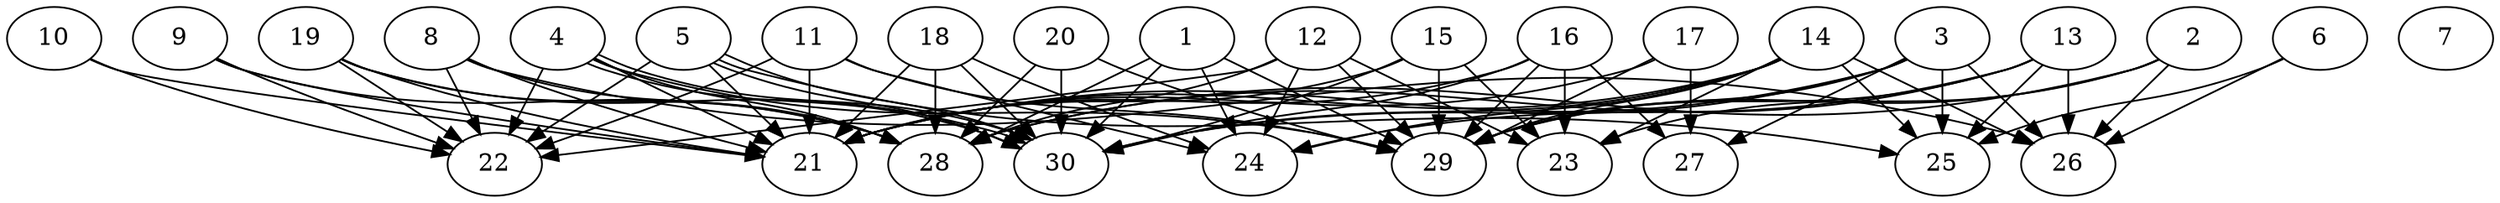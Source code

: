 // DAG automatically generated by daggen at Thu Oct  3 14:04:17 2019
// ./daggen --dot -n 30 --ccr 0.5 --fat 0.9 --regular 0.9 --density 0.7 --mindata 5242880 --maxdata 52428800 
digraph G {
  1 [size="39909376", alpha="0.15", expect_size="19954688"] 
  1 -> 24 [size ="19954688"]
  1 -> 28 [size ="19954688"]
  1 -> 29 [size ="19954688"]
  1 -> 30 [size ="19954688"]
  2 [size="51191808", alpha="0.18", expect_size="25595904"] 
  2 -> 23 [size ="25595904"]
  2 -> 26 [size ="25595904"]
  2 -> 28 [size ="25595904"]
  2 -> 29 [size ="25595904"]
  3 [size="98637824", alpha="0.09", expect_size="49318912"] 
  3 -> 21 [size ="49318912"]
  3 -> 25 [size ="49318912"]
  3 -> 26 [size ="49318912"]
  3 -> 27 [size ="49318912"]
  3 -> 29 [size ="49318912"]
  3 -> 30 [size ="49318912"]
  4 [size="25444352", alpha="0.02", expect_size="12722176"] 
  4 -> 21 [size ="12722176"]
  4 -> 22 [size ="12722176"]
  4 -> 28 [size ="12722176"]
  4 -> 29 [size ="12722176"]
  4 -> 30 [size ="12722176"]
  4 -> 30 [size ="12722176"]
  5 [size="22691840", alpha="0.12", expect_size="11345920"] 
  5 -> 21 [size ="11345920"]
  5 -> 22 [size ="11345920"]
  5 -> 25 [size ="11345920"]
  5 -> 30 [size ="11345920"]
  5 -> 30 [size ="11345920"]
  6 [size="51329024", alpha="0.17", expect_size="25664512"] 
  6 -> 25 [size ="25664512"]
  6 -> 26 [size ="25664512"]
  7 [size="102457344", alpha="0.10", expect_size="51228672"] 
  8 [size="67252224", alpha="0.10", expect_size="33626112"] 
  8 -> 21 [size ="33626112"]
  8 -> 22 [size ="33626112"]
  8 -> 26 [size ="33626112"]
  8 -> 28 [size ="33626112"]
  9 [size="93595648", alpha="0.10", expect_size="46797824"] 
  9 -> 21 [size ="46797824"]
  9 -> 22 [size ="46797824"]
  9 -> 28 [size ="46797824"]
  10 [size="31387648", alpha="0.00", expect_size="15693824"] 
  10 -> 21 [size ="15693824"]
  10 -> 22 [size ="15693824"]
  11 [size="82636800", alpha="0.06", expect_size="41318400"] 
  11 -> 21 [size ="41318400"]
  11 -> 22 [size ="41318400"]
  11 -> 24 [size ="41318400"]
  11 -> 29 [size ="41318400"]
  12 [size="59736064", alpha="0.16", expect_size="29868032"] 
  12 -> 22 [size ="29868032"]
  12 -> 23 [size ="29868032"]
  12 -> 24 [size ="29868032"]
  12 -> 28 [size ="29868032"]
  12 -> 29 [size ="29868032"]
  13 [size="51318784", alpha="0.07", expect_size="25659392"] 
  13 -> 24 [size ="25659392"]
  13 -> 25 [size ="25659392"]
  13 -> 26 [size ="25659392"]
  13 -> 28 [size ="25659392"]
  13 -> 29 [size ="25659392"]
  14 [size="91852800", alpha="0.07", expect_size="45926400"] 
  14 -> 21 [size ="45926400"]
  14 -> 23 [size ="45926400"]
  14 -> 24 [size ="45926400"]
  14 -> 25 [size ="45926400"]
  14 -> 26 [size ="45926400"]
  14 -> 29 [size ="45926400"]
  14 -> 30 [size ="45926400"]
  15 [size="100888576", alpha="0.20", expect_size="50444288"] 
  15 -> 21 [size ="50444288"]
  15 -> 23 [size ="50444288"]
  15 -> 29 [size ="50444288"]
  15 -> 30 [size ="50444288"]
  16 [size="62676992", alpha="0.03", expect_size="31338496"] 
  16 -> 21 [size ="31338496"]
  16 -> 23 [size ="31338496"]
  16 -> 27 [size ="31338496"]
  16 -> 29 [size ="31338496"]
  16 -> 30 [size ="31338496"]
  17 [size="47044608", alpha="0.19", expect_size="23522304"] 
  17 -> 21 [size ="23522304"]
  17 -> 27 [size ="23522304"]
  17 -> 29 [size ="23522304"]
  18 [size="93978624", alpha="0.20", expect_size="46989312"] 
  18 -> 21 [size ="46989312"]
  18 -> 24 [size ="46989312"]
  18 -> 28 [size ="46989312"]
  18 -> 30 [size ="46989312"]
  19 [size="46202880", alpha="0.05", expect_size="23101440"] 
  19 -> 21 [size ="23101440"]
  19 -> 22 [size ="23101440"]
  19 -> 28 [size ="23101440"]
  19 -> 30 [size ="23101440"]
  20 [size="95250432", alpha="0.10", expect_size="47625216"] 
  20 -> 28 [size ="47625216"]
  20 -> 29 [size ="47625216"]
  20 -> 30 [size ="47625216"]
  21 [size="95330304", alpha="0.02", expect_size="47665152"] 
  22 [size="29784064", alpha="0.03", expect_size="14892032"] 
  23 [size="12736512", alpha="0.02", expect_size="6368256"] 
  24 [size="45613056", alpha="0.05", expect_size="22806528"] 
  25 [size="78168064", alpha="0.10", expect_size="39084032"] 
  26 [size="76673024", alpha="0.04", expect_size="38336512"] 
  27 [size="91488256", alpha="0.17", expect_size="45744128"] 
  28 [size="85504000", alpha="0.02", expect_size="42752000"] 
  29 [size="84068352", alpha="0.05", expect_size="42034176"] 
  30 [size="11567104", alpha="0.13", expect_size="5783552"] 
}
